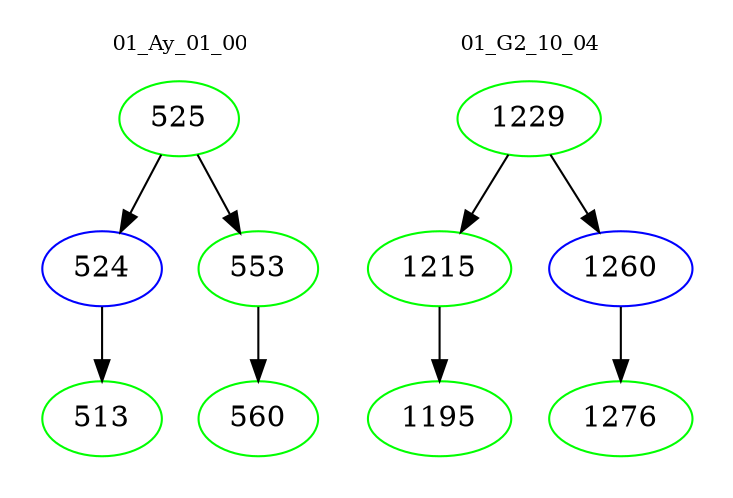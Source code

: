 digraph{
subgraph cluster_0 {
color = white
label = "01_Ay_01_00";
fontsize=10;
T0_525 [label="525", color="green"]
T0_525 -> T0_524 [color="black"]
T0_524 [label="524", color="blue"]
T0_524 -> T0_513 [color="black"]
T0_513 [label="513", color="green"]
T0_525 -> T0_553 [color="black"]
T0_553 [label="553", color="green"]
T0_553 -> T0_560 [color="black"]
T0_560 [label="560", color="green"]
}
subgraph cluster_1 {
color = white
label = "01_G2_10_04";
fontsize=10;
T1_1229 [label="1229", color="green"]
T1_1229 -> T1_1215 [color="black"]
T1_1215 [label="1215", color="green"]
T1_1215 -> T1_1195 [color="black"]
T1_1195 [label="1195", color="green"]
T1_1229 -> T1_1260 [color="black"]
T1_1260 [label="1260", color="blue"]
T1_1260 -> T1_1276 [color="black"]
T1_1276 [label="1276", color="green"]
}
}
